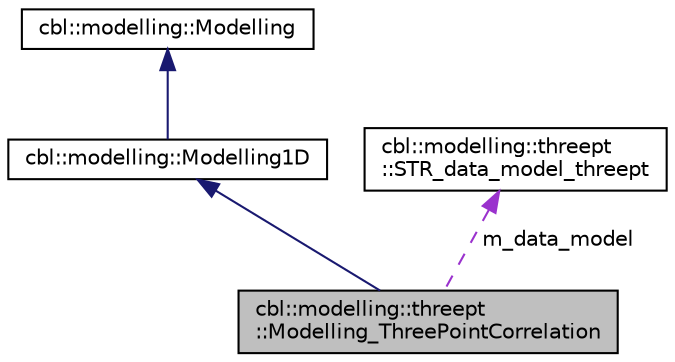 digraph "cbl::modelling::threept::Modelling_ThreePointCorrelation"
{
  edge [fontname="Helvetica",fontsize="10",labelfontname="Helvetica",labelfontsize="10"];
  node [fontname="Helvetica",fontsize="10",shape=record];
  Node7 [label="cbl::modelling::threept\l::Modelling_ThreePointCorrelation",height=0.2,width=0.4,color="black", fillcolor="grey75", style="filled", fontcolor="black"];
  Node8 -> Node7 [dir="back",color="midnightblue",fontsize="10",style="solid",fontname="Helvetica"];
  Node8 [label="cbl::modelling::Modelling1D",height=0.2,width=0.4,color="black", fillcolor="white", style="filled",URL="$d3/d42/classcbl_1_1modelling_1_1Modelling1D.html",tooltip="The class Modelling1D. "];
  Node9 -> Node8 [dir="back",color="midnightblue",fontsize="10",style="solid",fontname="Helvetica"];
  Node9 [label="cbl::modelling::Modelling",height=0.2,width=0.4,color="black", fillcolor="white", style="filled",URL="$de/ddc/classcbl_1_1modelling_1_1Modelling.html",tooltip="The class Modelling. "];
  Node10 -> Node7 [dir="back",color="darkorchid3",fontsize="10",style="dashed",label=" m_data_model" ,fontname="Helvetica"];
  Node10 [label="cbl::modelling::threept\l::STR_data_model_threept",height=0.2,width=0.4,color="black", fillcolor="white", style="filled",URL="$dd/d2b/structcbl_1_1modelling_1_1threept_1_1STR__data__model__threept.html",tooltip="the structure STR_data_model_threept "];
}
